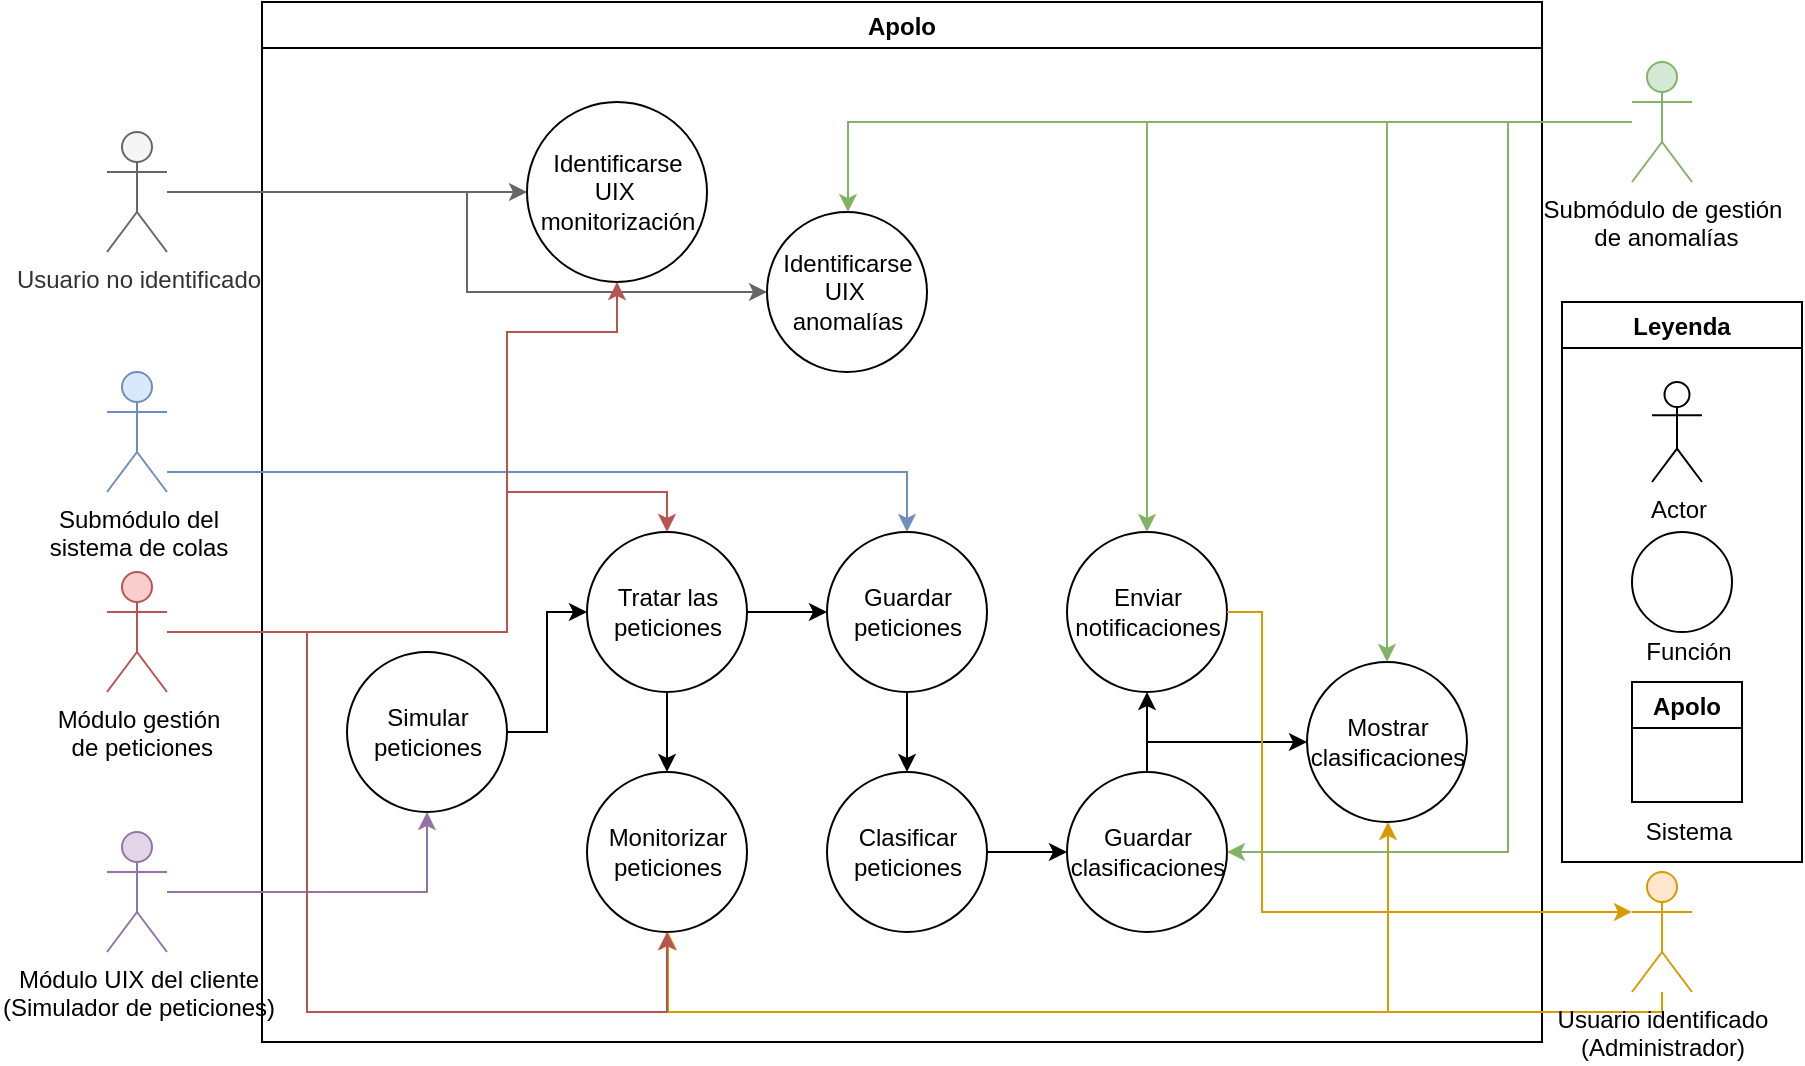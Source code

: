 <mxfile version="20.3.0" type="device"><diagram id="EQ-_31bF0pX4j47WAqOz" name="Página-1"><mxGraphModel dx="1038" dy="641" grid="1" gridSize="10" guides="1" tooltips="1" connect="1" arrows="1" fold="1" page="1" pageScale="1" pageWidth="827" pageHeight="1169" math="0" shadow="0"><root><mxCell id="0"/><mxCell id="1" parent="0"/><mxCell id="yXJlHbisKhjz7qCMfgl8-4" value="Apolo" style="swimlane;startSize=23;" parent="1" vertex="1"><mxGeometry x="360" y="120" width="640" height="520" as="geometry"/></mxCell><mxCell id="yXJlHbisKhjz7qCMfgl8-12" value="Identificarse UIX&amp;nbsp; monitorización" style="ellipse;whiteSpace=wrap;html=1;aspect=fixed;" parent="yXJlHbisKhjz7qCMfgl8-4" vertex="1"><mxGeometry x="132.5" y="50" width="90" height="90" as="geometry"/></mxCell><mxCell id="yXJlHbisKhjz7qCMfgl8-17" value="Identificarse UIX&amp;nbsp; anomalías" style="ellipse;whiteSpace=wrap;html=1;aspect=fixed;" parent="yXJlHbisKhjz7qCMfgl8-4" vertex="1"><mxGeometry x="252.5" y="105" width="80" height="80" as="geometry"/></mxCell><mxCell id="XKGY2Oq6qwCoMbb1oTou-23" style="edgeStyle=orthogonalEdgeStyle;rounded=0;orthogonalLoop=1;jettySize=auto;html=1;entryX=0;entryY=0.5;entryDx=0;entryDy=0;" parent="yXJlHbisKhjz7qCMfgl8-4" source="yXJlHbisKhjz7qCMfgl8-21" target="yXJlHbisKhjz7qCMfgl8-20" edge="1"><mxGeometry relative="1" as="geometry"/></mxCell><mxCell id="yXJlHbisKhjz7qCMfgl8-21" value="Simular peticiones" style="ellipse;whiteSpace=wrap;html=1;aspect=fixed;" parent="yXJlHbisKhjz7qCMfgl8-4" vertex="1"><mxGeometry x="42.5" y="325" width="80" height="80" as="geometry"/></mxCell><mxCell id="yXJlHbisKhjz7qCMfgl8-24" value="Monitorizar peticiones" style="ellipse;whiteSpace=wrap;html=1;aspect=fixed;" parent="yXJlHbisKhjz7qCMfgl8-4" vertex="1"><mxGeometry x="162.5" y="385" width="80" height="80" as="geometry"/></mxCell><mxCell id="XKGY2Oq6qwCoMbb1oTou-26" style="edgeStyle=orthogonalEdgeStyle;rounded=0;orthogonalLoop=1;jettySize=auto;html=1;" parent="yXJlHbisKhjz7qCMfgl8-4" source="yXJlHbisKhjz7qCMfgl8-30" target="yXJlHbisKhjz7qCMfgl8-32" edge="1"><mxGeometry relative="1" as="geometry"/></mxCell><mxCell id="yXJlHbisKhjz7qCMfgl8-30" value="Guardar peticiones" style="ellipse;whiteSpace=wrap;html=1;aspect=fixed;" parent="yXJlHbisKhjz7qCMfgl8-4" vertex="1"><mxGeometry x="282.5" y="265" width="80" height="80" as="geometry"/></mxCell><mxCell id="XKGY2Oq6qwCoMbb1oTou-27" style="edgeStyle=orthogonalEdgeStyle;rounded=0;orthogonalLoop=1;jettySize=auto;html=1;" parent="yXJlHbisKhjz7qCMfgl8-4" source="yXJlHbisKhjz7qCMfgl8-32" target="yXJlHbisKhjz7qCMfgl8-57" edge="1"><mxGeometry relative="1" as="geometry"/></mxCell><mxCell id="yXJlHbisKhjz7qCMfgl8-32" value="Clasificar peticiones" style="ellipse;whiteSpace=wrap;html=1;aspect=fixed;" parent="yXJlHbisKhjz7qCMfgl8-4" vertex="1"><mxGeometry x="282.5" y="385" width="80" height="80" as="geometry"/></mxCell><mxCell id="XKGY2Oq6qwCoMbb1oTou-24" style="edgeStyle=orthogonalEdgeStyle;rounded=0;orthogonalLoop=1;jettySize=auto;html=1;" parent="yXJlHbisKhjz7qCMfgl8-4" source="yXJlHbisKhjz7qCMfgl8-20" target="yXJlHbisKhjz7qCMfgl8-24" edge="1"><mxGeometry relative="1" as="geometry"/></mxCell><mxCell id="XKGY2Oq6qwCoMbb1oTou-25" style="edgeStyle=orthogonalEdgeStyle;rounded=0;orthogonalLoop=1;jettySize=auto;html=1;" parent="yXJlHbisKhjz7qCMfgl8-4" source="yXJlHbisKhjz7qCMfgl8-20" target="yXJlHbisKhjz7qCMfgl8-30" edge="1"><mxGeometry relative="1" as="geometry"/></mxCell><mxCell id="yXJlHbisKhjz7qCMfgl8-20" value="Tratar las peticiones" style="ellipse;whiteSpace=wrap;html=1;aspect=fixed;" parent="yXJlHbisKhjz7qCMfgl8-4" vertex="1"><mxGeometry x="162.5" y="265" width="80" height="80" as="geometry"/></mxCell><mxCell id="yXJlHbisKhjz7qCMfgl8-33" value="Enviar notificaciones" style="ellipse;whiteSpace=wrap;html=1;aspect=fixed;" parent="yXJlHbisKhjz7qCMfgl8-4" vertex="1"><mxGeometry x="402.5" y="265" width="80" height="80" as="geometry"/></mxCell><mxCell id="XKGY2Oq6qwCoMbb1oTou-14" style="edgeStyle=orthogonalEdgeStyle;rounded=0;orthogonalLoop=1;jettySize=auto;html=1;" parent="yXJlHbisKhjz7qCMfgl8-4" source="yXJlHbisKhjz7qCMfgl8-57" target="yXJlHbisKhjz7qCMfgl8-33" edge="1"><mxGeometry relative="1" as="geometry"/></mxCell><mxCell id="XKGY2Oq6qwCoMbb1oTou-15" style="edgeStyle=orthogonalEdgeStyle;rounded=0;orthogonalLoop=1;jettySize=auto;html=1;" parent="yXJlHbisKhjz7qCMfgl8-4" source="yXJlHbisKhjz7qCMfgl8-57" target="yXJlHbisKhjz7qCMfgl8-31" edge="1"><mxGeometry relative="1" as="geometry"><Array as="points"><mxPoint x="442.5" y="370"/></Array></mxGeometry></mxCell><mxCell id="yXJlHbisKhjz7qCMfgl8-57" value="Guardar clasificaciones" style="ellipse;whiteSpace=wrap;html=1;aspect=fixed;" parent="yXJlHbisKhjz7qCMfgl8-4" vertex="1"><mxGeometry x="402.5" y="385" width="80" height="80" as="geometry"/></mxCell><mxCell id="yXJlHbisKhjz7qCMfgl8-31" value="Mostrar clasificaciones" style="ellipse;whiteSpace=wrap;html=1;aspect=fixed;" parent="yXJlHbisKhjz7qCMfgl8-4" vertex="1"><mxGeometry x="522.5" y="330" width="80" height="80" as="geometry"/></mxCell><mxCell id="XKGY2Oq6qwCoMbb1oTou-20" style="edgeStyle=orthogonalEdgeStyle;rounded=0;orthogonalLoop=1;jettySize=auto;html=1;entryX=0;entryY=0.5;entryDx=0;entryDy=0;fillColor=#f5f5f5;strokeColor=#666666;" parent="1" source="yXJlHbisKhjz7qCMfgl8-5" target="yXJlHbisKhjz7qCMfgl8-12" edge="1"><mxGeometry relative="1" as="geometry"/></mxCell><mxCell id="XKGY2Oq6qwCoMbb1oTou-21" style="edgeStyle=orthogonalEdgeStyle;rounded=0;orthogonalLoop=1;jettySize=auto;html=1;fillColor=#f5f5f5;strokeColor=#666666;" parent="1" source="yXJlHbisKhjz7qCMfgl8-5" target="yXJlHbisKhjz7qCMfgl8-17" edge="1"><mxGeometry relative="1" as="geometry"/></mxCell><mxCell id="yXJlHbisKhjz7qCMfgl8-5" value="Usuario no identificado&lt;br&gt;" style="shape=umlActor;verticalLabelPosition=bottom;verticalAlign=top;html=1;outlineConnect=0;fillColor=#f5f5f5;fontColor=#333333;strokeColor=#666666;" parent="1" vertex="1"><mxGeometry x="282.5" y="185" width="30" height="60" as="geometry"/></mxCell><mxCell id="XKGY2Oq6qwCoMbb1oTou-18" style="edgeStyle=orthogonalEdgeStyle;rounded=0;orthogonalLoop=1;jettySize=auto;html=1;fillColor=#ffe6cc;strokeColor=#d79b00;" parent="1" source="yXJlHbisKhjz7qCMfgl8-6" target="yXJlHbisKhjz7qCMfgl8-31" edge="1"><mxGeometry relative="1" as="geometry"><Array as="points"><mxPoint x="1060" y="625"/><mxPoint x="923" y="625"/></Array></mxGeometry></mxCell><mxCell id="XKGY2Oq6qwCoMbb1oTou-19" style="edgeStyle=orthogonalEdgeStyle;rounded=0;orthogonalLoop=1;jettySize=auto;html=1;fillColor=#ffe6cc;strokeColor=#d79b00;" parent="1" source="yXJlHbisKhjz7qCMfgl8-6" target="yXJlHbisKhjz7qCMfgl8-24" edge="1"><mxGeometry relative="1" as="geometry"><Array as="points"><mxPoint x="1060" y="625"/><mxPoint x="563" y="625"/></Array></mxGeometry></mxCell><mxCell id="yXJlHbisKhjz7qCMfgl8-6" value="Usuario identificado&lt;br&gt;(Administrador)&lt;br&gt;" style="shape=umlActor;verticalLabelPosition=bottom;verticalAlign=top;html=1;outlineConnect=0;fillColor=#ffe6cc;strokeColor=#d79b00;" parent="1" vertex="1"><mxGeometry x="1045" y="555" width="30" height="60" as="geometry"/></mxCell><mxCell id="XKGY2Oq6qwCoMbb1oTou-29" style="edgeStyle=orthogonalEdgeStyle;rounded=0;orthogonalLoop=1;jettySize=auto;html=1;entryX=0.5;entryY=0;entryDx=0;entryDy=0;fillColor=#dae8fc;strokeColor=#6c8ebf;" parent="1" source="yXJlHbisKhjz7qCMfgl8-7" target="yXJlHbisKhjz7qCMfgl8-30" edge="1"><mxGeometry relative="1" as="geometry"><Array as="points"><mxPoint x="682.5" y="355"/></Array></mxGeometry></mxCell><mxCell id="yXJlHbisKhjz7qCMfgl8-7" value="Submódulo del &lt;br&gt;sistema de colas" style="shape=umlActor;verticalLabelPosition=bottom;verticalAlign=top;html=1;outlineConnect=0;fillColor=#dae8fc;strokeColor=#6c8ebf;" parent="1" vertex="1"><mxGeometry x="282.5" y="305" width="30" height="60" as="geometry"/></mxCell><mxCell id="XKGY2Oq6qwCoMbb1oTou-22" style="edgeStyle=orthogonalEdgeStyle;rounded=0;orthogonalLoop=1;jettySize=auto;html=1;fillColor=#e1d5e7;strokeColor=#9673a6;" parent="1" source="yXJlHbisKhjz7qCMfgl8-8" target="yXJlHbisKhjz7qCMfgl8-21" edge="1"><mxGeometry relative="1" as="geometry"/></mxCell><mxCell id="yXJlHbisKhjz7qCMfgl8-8" value="Módulo UIX del cliente&lt;br&gt;(Simulador de peticiones)" style="shape=umlActor;verticalLabelPosition=bottom;verticalAlign=top;html=1;outlineConnect=0;fillColor=#e1d5e7;strokeColor=#9673a6;" parent="1" vertex="1"><mxGeometry x="282.5" y="535" width="30" height="60" as="geometry"/></mxCell><mxCell id="XKGY2Oq6qwCoMbb1oTou-31" style="edgeStyle=orthogonalEdgeStyle;rounded=0;orthogonalLoop=1;jettySize=auto;html=1;entryX=0.5;entryY=0;entryDx=0;entryDy=0;fillColor=#f8cecc;strokeColor=#b85450;" parent="1" source="yXJlHbisKhjz7qCMfgl8-9" target="yXJlHbisKhjz7qCMfgl8-20" edge="1"><mxGeometry relative="1" as="geometry"><Array as="points"><mxPoint x="482.5" y="435"/><mxPoint x="482.5" y="365"/><mxPoint x="562.5" y="365"/></Array></mxGeometry></mxCell><mxCell id="Y1U8fD_6UjbInxRm25Wk-1" style="edgeStyle=orthogonalEdgeStyle;rounded=0;orthogonalLoop=1;jettySize=auto;html=1;entryX=0.5;entryY=1;entryDx=0;entryDy=0;fillColor=#f8cecc;strokeColor=#b85450;" parent="1" source="yXJlHbisKhjz7qCMfgl8-9" target="yXJlHbisKhjz7qCMfgl8-12" edge="1"><mxGeometry relative="1" as="geometry"><Array as="points"><mxPoint x="482.5" y="435"/><mxPoint x="482.5" y="285"/><mxPoint x="537.5" y="285"/></Array></mxGeometry></mxCell><mxCell id="AUUoXCEcyu_hs117T9U1-1" style="edgeStyle=orthogonalEdgeStyle;rounded=0;orthogonalLoop=1;jettySize=auto;html=1;entryX=0.5;entryY=1;entryDx=0;entryDy=0;fillColor=#f8cecc;strokeColor=#b85450;" parent="1" source="yXJlHbisKhjz7qCMfgl8-9" target="yXJlHbisKhjz7qCMfgl8-24" edge="1"><mxGeometry relative="1" as="geometry"><Array as="points"><mxPoint x="382.5" y="435"/><mxPoint x="382.5" y="625"/><mxPoint x="562.5" y="625"/></Array></mxGeometry></mxCell><mxCell id="yXJlHbisKhjz7qCMfgl8-9" value="Módulo gestión&lt;br&gt;&amp;nbsp;de peticiones" style="shape=umlActor;verticalLabelPosition=bottom;verticalAlign=top;html=1;outlineConnect=0;fillColor=#f8cecc;strokeColor=#b85450;" parent="1" vertex="1"><mxGeometry x="282.5" y="405" width="30" height="60" as="geometry"/></mxCell><mxCell id="XKGY2Oq6qwCoMbb1oTou-10" style="edgeStyle=orthogonalEdgeStyle;rounded=0;orthogonalLoop=1;jettySize=auto;html=1;fillColor=#d5e8d4;strokeColor=#82b366;" parent="1" source="yXJlHbisKhjz7qCMfgl8-11" target="yXJlHbisKhjz7qCMfgl8-17" edge="1"><mxGeometry relative="1" as="geometry"><Array as="points"><mxPoint x="653" y="180"/></Array></mxGeometry></mxCell><mxCell id="XKGY2Oq6qwCoMbb1oTou-11" style="edgeStyle=orthogonalEdgeStyle;rounded=0;orthogonalLoop=1;jettySize=auto;html=1;fillColor=#d5e8d4;strokeColor=#82b366;" parent="1" source="yXJlHbisKhjz7qCMfgl8-11" target="yXJlHbisKhjz7qCMfgl8-31" edge="1"><mxGeometry relative="1" as="geometry"/></mxCell><mxCell id="XKGY2Oq6qwCoMbb1oTou-12" style="edgeStyle=orthogonalEdgeStyle;rounded=0;orthogonalLoop=1;jettySize=auto;html=1;fillColor=#d5e8d4;strokeColor=#82b366;" parent="1" source="yXJlHbisKhjz7qCMfgl8-11" target="yXJlHbisKhjz7qCMfgl8-33" edge="1"><mxGeometry relative="1" as="geometry"/></mxCell><mxCell id="XKGY2Oq6qwCoMbb1oTou-13" style="edgeStyle=orthogonalEdgeStyle;rounded=0;orthogonalLoop=1;jettySize=auto;html=1;entryX=1;entryY=0.5;entryDx=0;entryDy=0;fillColor=#d5e8d4;strokeColor=#82b366;" parent="1" source="yXJlHbisKhjz7qCMfgl8-11" target="yXJlHbisKhjz7qCMfgl8-57" edge="1"><mxGeometry relative="1" as="geometry"><Array as="points"><mxPoint x="983" y="180"/><mxPoint x="983" y="545"/></Array></mxGeometry></mxCell><mxCell id="yXJlHbisKhjz7qCMfgl8-11" value="Submódulo de gestión&lt;br&gt;&amp;nbsp;de anomalías" style="shape=umlActor;verticalLabelPosition=bottom;verticalAlign=top;html=1;outlineConnect=0;fillColor=#d5e8d4;strokeColor=#82b366;" parent="1" vertex="1"><mxGeometry x="1045" y="150" width="30" height="60" as="geometry"/></mxCell><mxCell id="yXJlHbisKhjz7qCMfgl8-61" value="Leyenda" style="swimlane;" parent="1" vertex="1"><mxGeometry x="1010" y="270" width="120" height="280" as="geometry"/></mxCell><mxCell id="yXJlHbisKhjz7qCMfgl8-63" value="" style="ellipse;whiteSpace=wrap;html=1;aspect=fixed;" parent="yXJlHbisKhjz7qCMfgl8-61" vertex="1"><mxGeometry x="35" y="115" width="50" height="50" as="geometry"/></mxCell><mxCell id="yXJlHbisKhjz7qCMfgl8-64" value="Función" style="text;html=1;align=center;verticalAlign=middle;resizable=0;points=[];autosize=1;strokeColor=none;fillColor=none;" parent="yXJlHbisKhjz7qCMfgl8-61" vertex="1"><mxGeometry x="27.5" y="160" width="70" height="30" as="geometry"/></mxCell><mxCell id="yXJlHbisKhjz7qCMfgl8-65" value="Apolo" style="swimlane;startSize=23;" parent="yXJlHbisKhjz7qCMfgl8-61" vertex="1"><mxGeometry x="35" y="190" width="55" height="60" as="geometry"/></mxCell><mxCell id="yXJlHbisKhjz7qCMfgl8-66" value="Sistema" style="text;html=1;align=center;verticalAlign=middle;resizable=0;points=[];autosize=1;strokeColor=none;fillColor=none;" parent="yXJlHbisKhjz7qCMfgl8-61" vertex="1"><mxGeometry x="27.5" y="250" width="70" height="30" as="geometry"/></mxCell><mxCell id="XKGY2Oq6qwCoMbb1oTou-8" value="Actor" style="shape=umlActor;verticalLabelPosition=bottom;verticalAlign=top;html=1;outlineConnect=0;" parent="yXJlHbisKhjz7qCMfgl8-61" vertex="1"><mxGeometry x="45" y="40" width="25" height="50" as="geometry"/></mxCell><mxCell id="rw9HIK3zVV684H5xRfAJ-1" style="edgeStyle=orthogonalEdgeStyle;rounded=0;orthogonalLoop=1;jettySize=auto;html=1;entryX=0;entryY=0.333;entryDx=0;entryDy=0;entryPerimeter=0;fillColor=#ffe6cc;strokeColor=#d79b00;" edge="1" parent="1" source="yXJlHbisKhjz7qCMfgl8-33" target="yXJlHbisKhjz7qCMfgl8-6"><mxGeometry relative="1" as="geometry"><Array as="points"><mxPoint x="860" y="425"/><mxPoint x="860" y="575"/></Array></mxGeometry></mxCell></root></mxGraphModel></diagram></mxfile>